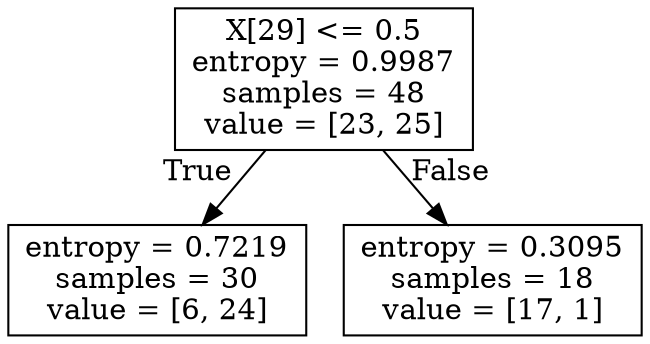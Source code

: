 digraph Tree {
node [shape=box] ;
0 [label="X[29] <= 0.5\nentropy = 0.9987\nsamples = 48\nvalue = [23, 25]"] ;
1 [label="entropy = 0.7219\nsamples = 30\nvalue = [6, 24]"] ;
0 -> 1 [labeldistance=2.5, labelangle=45, headlabel="True"] ;
2 [label="entropy = 0.3095\nsamples = 18\nvalue = [17, 1]"] ;
0 -> 2 [labeldistance=2.5, labelangle=-45, headlabel="False"] ;
}